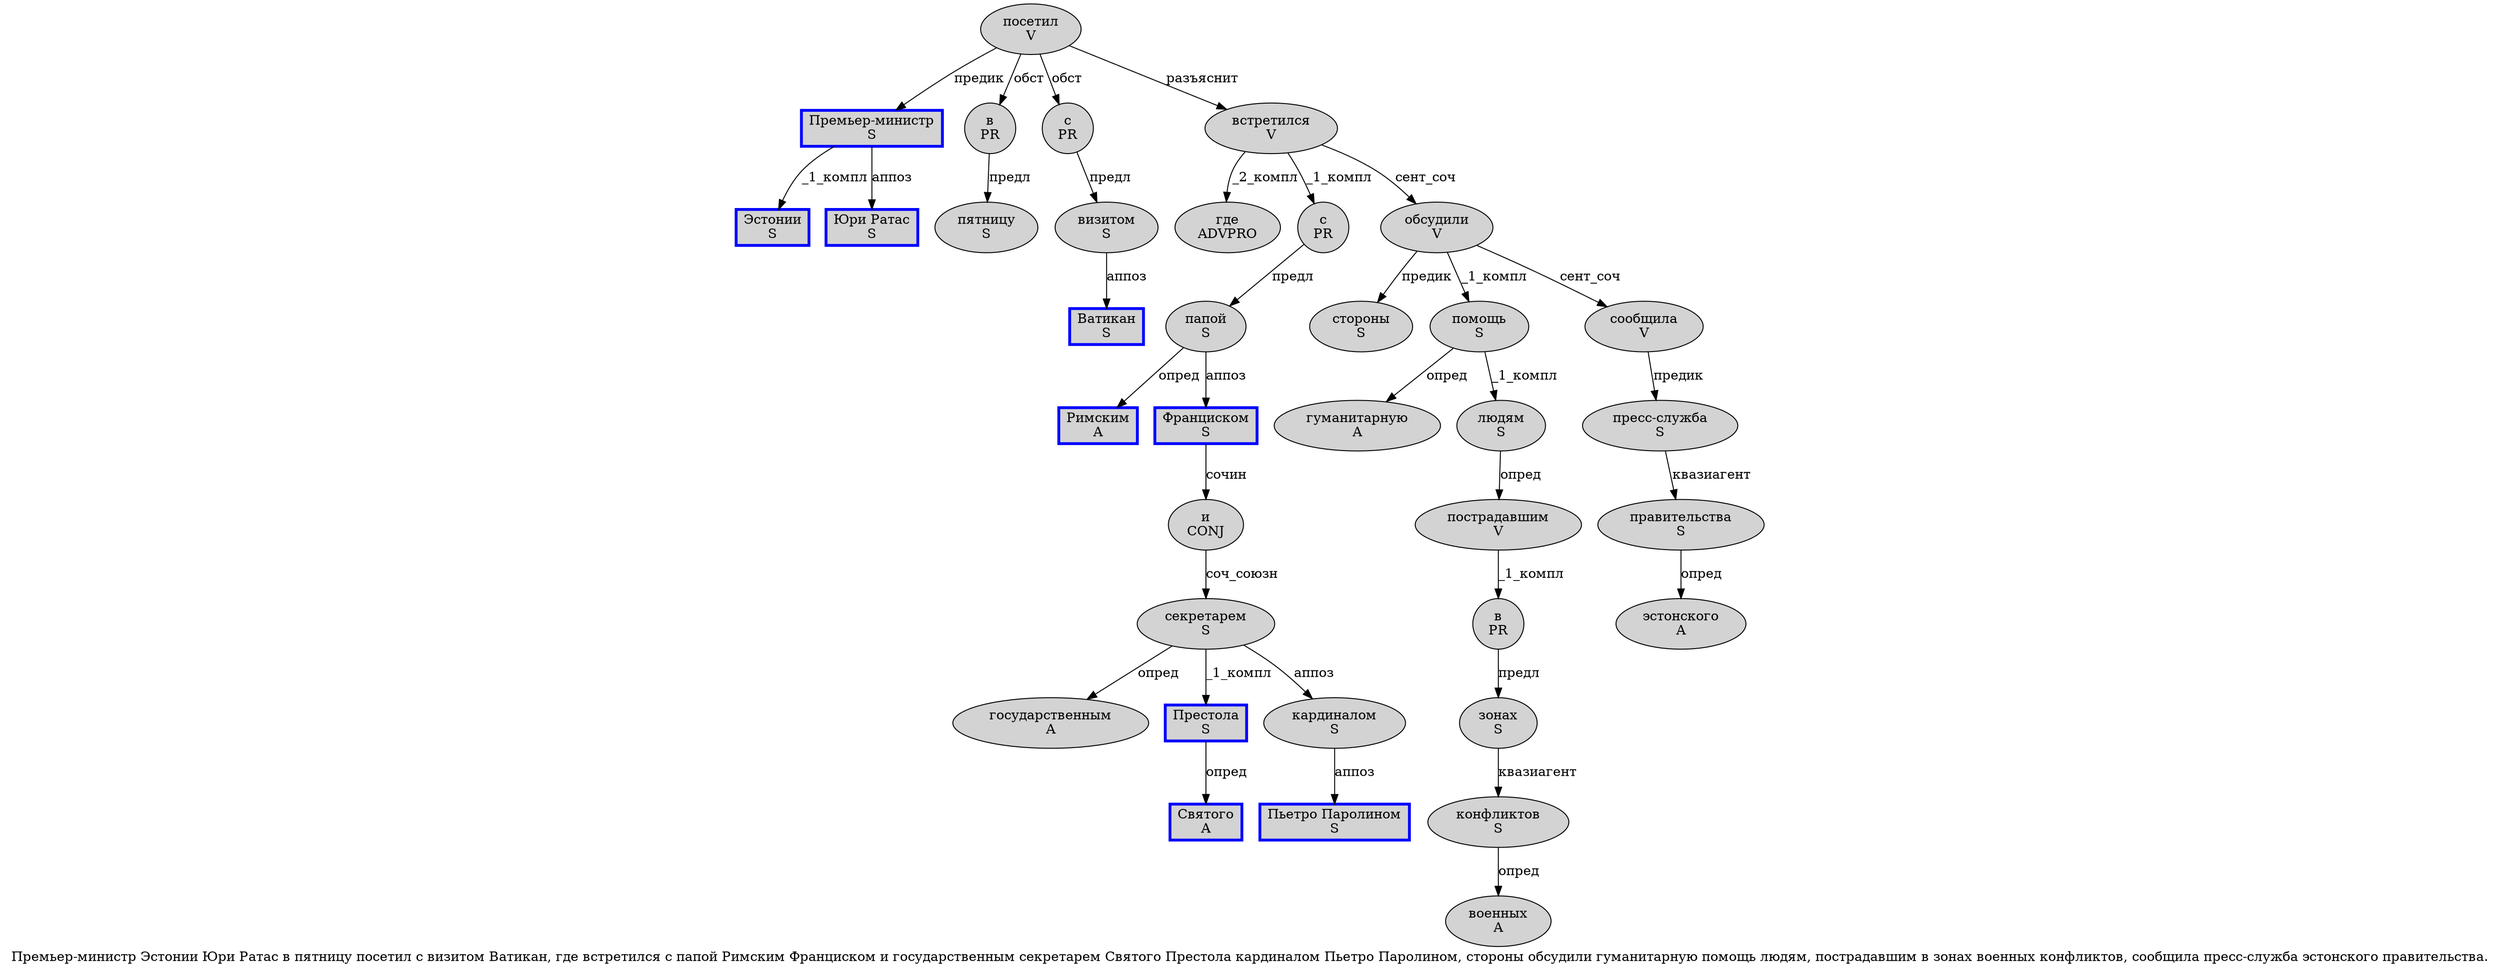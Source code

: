 digraph SENTENCE_101 {
	graph [label="Премьер-министр Эстонии Юри Ратас в пятницу посетил с визитом Ватикан, где встретился с папой Римским Франциском и государственным секретарем Святого Престола кардиналом Пьетро Паролином, стороны обсудили гуманитарную помощь людям, пострадавшим в зонах военных конфликтов, сообщила пресс-служба эстонского правительства."]
	node [style=filled]
		0 [label="Премьер-министр
S" color=blue fillcolor=lightgray penwidth=3 shape=box]
		1 [label="Эстонии
S" color=blue fillcolor=lightgray penwidth=3 shape=box]
		2 [label="Юри Ратас
S" color=blue fillcolor=lightgray penwidth=3 shape=box]
		3 [label="в
PR" color="" fillcolor=lightgray penwidth=1 shape=ellipse]
		4 [label="пятницу
S" color="" fillcolor=lightgray penwidth=1 shape=ellipse]
		5 [label="посетил
V" color="" fillcolor=lightgray penwidth=1 shape=ellipse]
		6 [label="с
PR" color="" fillcolor=lightgray penwidth=1 shape=ellipse]
		7 [label="визитом
S" color="" fillcolor=lightgray penwidth=1 shape=ellipse]
		8 [label="Ватикан
S" color=blue fillcolor=lightgray penwidth=3 shape=box]
		10 [label="где
ADVPRO" color="" fillcolor=lightgray penwidth=1 shape=ellipse]
		11 [label="встретился
V" color="" fillcolor=lightgray penwidth=1 shape=ellipse]
		12 [label="с
PR" color="" fillcolor=lightgray penwidth=1 shape=ellipse]
		13 [label="папой
S" color="" fillcolor=lightgray penwidth=1 shape=ellipse]
		14 [label="Римским
A" color=blue fillcolor=lightgray penwidth=3 shape=box]
		15 [label="Франциском
S" color=blue fillcolor=lightgray penwidth=3 shape=box]
		16 [label="и
CONJ" color="" fillcolor=lightgray penwidth=1 shape=ellipse]
		17 [label="государственным
A" color="" fillcolor=lightgray penwidth=1 shape=ellipse]
		18 [label="секретарем
S" color="" fillcolor=lightgray penwidth=1 shape=ellipse]
		19 [label="Святого
A" color=blue fillcolor=lightgray penwidth=3 shape=box]
		20 [label="Престола
S" color=blue fillcolor=lightgray penwidth=3 shape=box]
		21 [label="кардиналом
S" color="" fillcolor=lightgray penwidth=1 shape=ellipse]
		22 [label="Пьетро Паролином
S" color=blue fillcolor=lightgray penwidth=3 shape=box]
		24 [label="стороны
S" color="" fillcolor=lightgray penwidth=1 shape=ellipse]
		25 [label="обсудили
V" color="" fillcolor=lightgray penwidth=1 shape=ellipse]
		26 [label="гуманитарную
A" color="" fillcolor=lightgray penwidth=1 shape=ellipse]
		27 [label="помощь
S" color="" fillcolor=lightgray penwidth=1 shape=ellipse]
		28 [label="людям
S" color="" fillcolor=lightgray penwidth=1 shape=ellipse]
		30 [label="пострадавшим
V" color="" fillcolor=lightgray penwidth=1 shape=ellipse]
		31 [label="в
PR" color="" fillcolor=lightgray penwidth=1 shape=ellipse]
		32 [label="зонах
S" color="" fillcolor=lightgray penwidth=1 shape=ellipse]
		33 [label="военных
A" color="" fillcolor=lightgray penwidth=1 shape=ellipse]
		34 [label="конфликтов
S" color="" fillcolor=lightgray penwidth=1 shape=ellipse]
		36 [label="сообщила
V" color="" fillcolor=lightgray penwidth=1 shape=ellipse]
		37 [label="пресс-служба
S" color="" fillcolor=lightgray penwidth=1 shape=ellipse]
		38 [label="эстонского
A" color="" fillcolor=lightgray penwidth=1 shape=ellipse]
		39 [label="правительства
S" color="" fillcolor=lightgray penwidth=1 shape=ellipse]
			25 -> 24 [label="предик"]
			25 -> 27 [label="_1_компл"]
			25 -> 36 [label="сент_соч"]
			34 -> 33 [label="опред"]
			0 -> 1 [label="_1_компл"]
			0 -> 2 [label="аппоз"]
			3 -> 4 [label="предл"]
			16 -> 18 [label="соч_союзн"]
			7 -> 8 [label="аппоз"]
			15 -> 16 [label="сочин"]
			18 -> 17 [label="опред"]
			18 -> 20 [label="_1_компл"]
			18 -> 21 [label="аппоз"]
			39 -> 38 [label="опред"]
			21 -> 22 [label="аппоз"]
			30 -> 31 [label="_1_компл"]
			20 -> 19 [label="опред"]
			13 -> 14 [label="опред"]
			13 -> 15 [label="аппоз"]
			5 -> 0 [label="предик"]
			5 -> 3 [label="обст"]
			5 -> 6 [label="обст"]
			5 -> 11 [label="разъяснит"]
			27 -> 26 [label="опред"]
			27 -> 28 [label="_1_компл"]
			32 -> 34 [label="квазиагент"]
			37 -> 39 [label="квазиагент"]
			28 -> 30 [label="опред"]
			6 -> 7 [label="предл"]
			12 -> 13 [label="предл"]
			36 -> 37 [label="предик"]
			11 -> 10 [label="_2_компл"]
			11 -> 12 [label="_1_компл"]
			11 -> 25 [label="сент_соч"]
			31 -> 32 [label="предл"]
}
